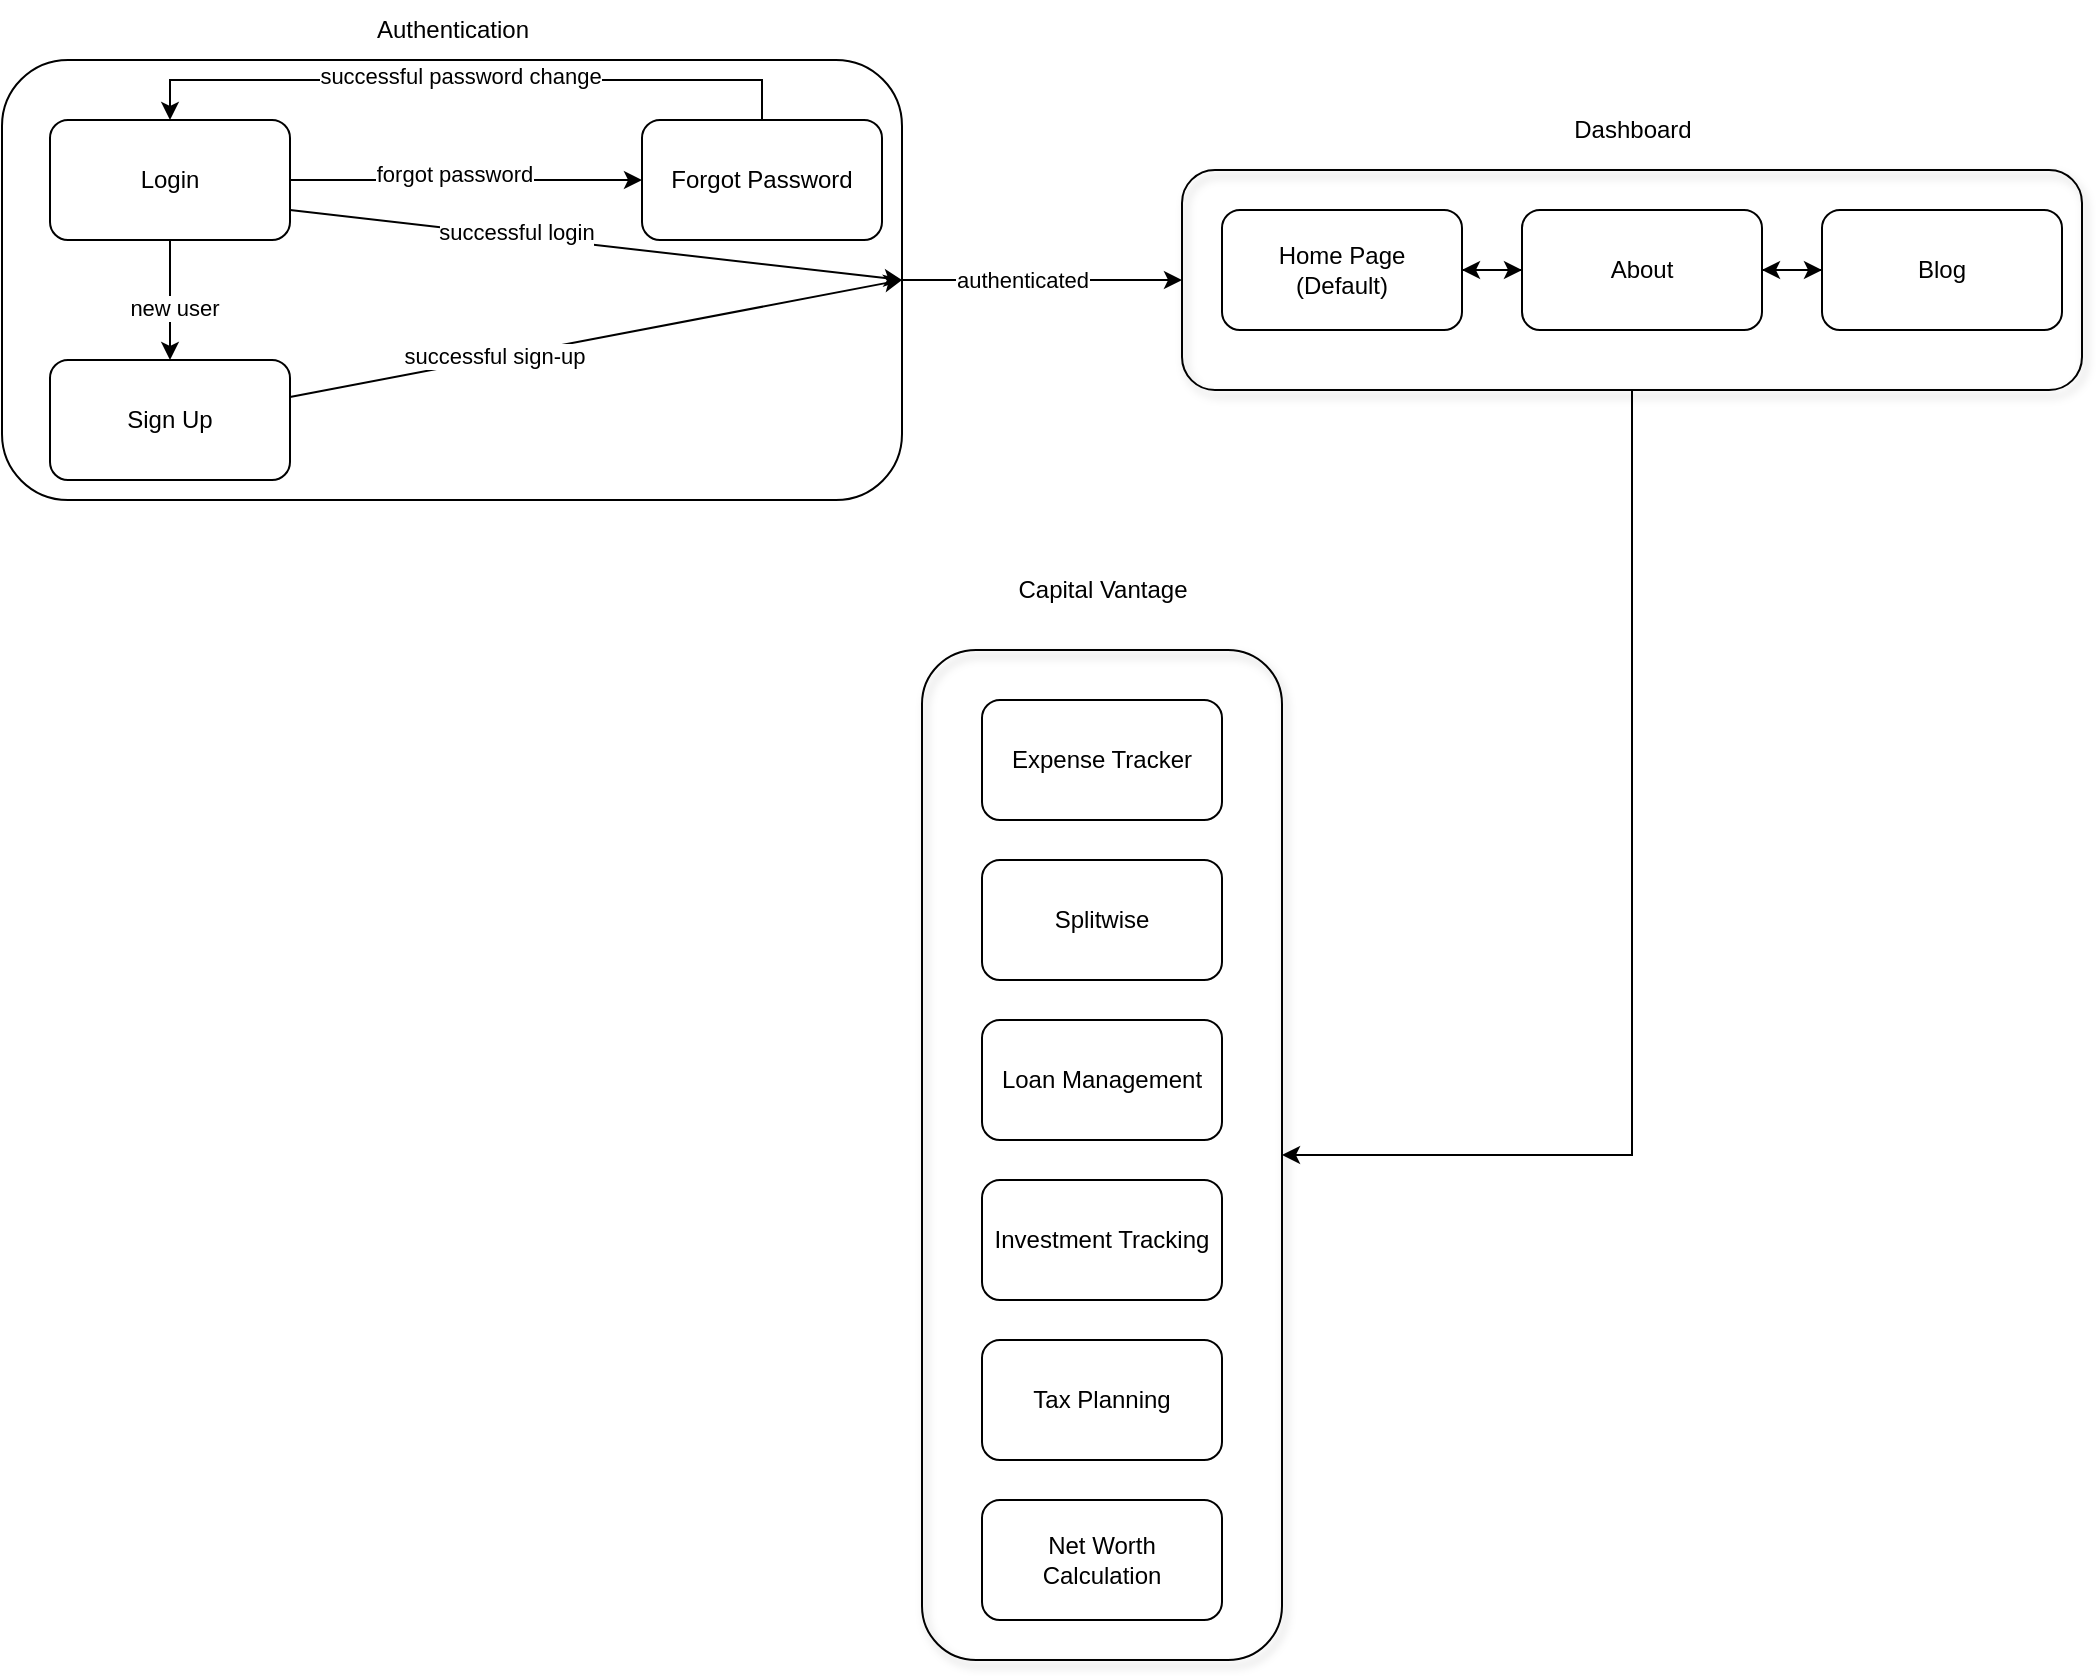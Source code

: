 <mxfile version="23.1.0" type="device">
  <diagram id="C5RBs43oDa-KdzZeNtuy" name="Page-1">
    <mxGraphModel dx="1615" dy="869" grid="1" gridSize="10" guides="1" tooltips="1" connect="1" arrows="1" fold="1" page="1" pageScale="1" pageWidth="827" pageHeight="1169" math="0" shadow="0">
      <root>
        <mxCell id="WIyWlLk6GJQsqaUBKTNV-0" />
        <mxCell id="WIyWlLk6GJQsqaUBKTNV-1" parent="WIyWlLk6GJQsqaUBKTNV-0" />
        <mxCell id="3ZGoFohnCdRH7dETP_ux-64" value="" style="rounded=1;whiteSpace=wrap;html=1;gradientColor=none;fillColor=none;strokeColor=default;shadow=1;" parent="WIyWlLk6GJQsqaUBKTNV-1" vertex="1">
          <mxGeometry x="790" y="495" width="180" height="505" as="geometry" />
        </mxCell>
        <mxCell id="AIGyyiW4gbHcM1tNq7d8-0" style="edgeStyle=orthogonalEdgeStyle;rounded=0;orthogonalLoop=1;jettySize=auto;html=1;entryX=1;entryY=0.5;entryDx=0;entryDy=0;" edge="1" parent="WIyWlLk6GJQsqaUBKTNV-1" source="3ZGoFohnCdRH7dETP_ux-25" target="3ZGoFohnCdRH7dETP_ux-64">
          <mxGeometry relative="1" as="geometry" />
        </mxCell>
        <mxCell id="3ZGoFohnCdRH7dETP_ux-25" value="" style="rounded=1;whiteSpace=wrap;html=1;gradientColor=none;fillColor=none;strokeColor=default;shadow=1;" parent="WIyWlLk6GJQsqaUBKTNV-1" vertex="1">
          <mxGeometry x="920" y="255" width="450" height="110" as="geometry" />
        </mxCell>
        <mxCell id="3ZGoFohnCdRH7dETP_ux-31" style="edgeStyle=orthogonalEdgeStyle;rounded=0;orthogonalLoop=1;jettySize=auto;html=1;entryX=0;entryY=0.5;entryDx=0;entryDy=0;" parent="WIyWlLk6GJQsqaUBKTNV-1" source="3ZGoFohnCdRH7dETP_ux-14" target="3ZGoFohnCdRH7dETP_ux-25" edge="1">
          <mxGeometry relative="1" as="geometry" />
        </mxCell>
        <mxCell id="3ZGoFohnCdRH7dETP_ux-37" value="authenticated" style="edgeLabel;html=1;align=center;verticalAlign=middle;resizable=0;points=[];" parent="3ZGoFohnCdRH7dETP_ux-31" vertex="1" connectable="0">
          <mxGeometry x="-0.143" y="-2" relative="1" as="geometry">
            <mxPoint y="-2" as="offset" />
          </mxGeometry>
        </mxCell>
        <mxCell id="3ZGoFohnCdRH7dETP_ux-14" value="" style="rounded=1;whiteSpace=wrap;html=1;gradientColor=none;fillColor=none;strokeColor=default;" parent="WIyWlLk6GJQsqaUBKTNV-1" vertex="1">
          <mxGeometry x="330" y="200" width="450" height="220" as="geometry" />
        </mxCell>
        <mxCell id="3ZGoFohnCdRH7dETP_ux-17" style="edgeStyle=orthogonalEdgeStyle;rounded=0;orthogonalLoop=1;jettySize=auto;html=1;entryX=0.5;entryY=0;entryDx=0;entryDy=0;" parent="WIyWlLk6GJQsqaUBKTNV-1" source="Bg05Lsto_1UsICP-aghn-0" target="Bg05Lsto_1UsICP-aghn-1" edge="1">
          <mxGeometry relative="1" as="geometry" />
        </mxCell>
        <mxCell id="3ZGoFohnCdRH7dETP_ux-19" value="new user" style="edgeLabel;html=1;align=center;verticalAlign=middle;resizable=0;points=[];" parent="3ZGoFohnCdRH7dETP_ux-17" vertex="1" connectable="0">
          <mxGeometry x="0.112" y="2" relative="1" as="geometry">
            <mxPoint as="offset" />
          </mxGeometry>
        </mxCell>
        <mxCell id="3ZGoFohnCdRH7dETP_ux-21" style="rounded=0;orthogonalLoop=1;jettySize=auto;html=1;" parent="WIyWlLk6GJQsqaUBKTNV-1" source="Bg05Lsto_1UsICP-aghn-0" target="3ZGoFohnCdRH7dETP_ux-20" edge="1">
          <mxGeometry relative="1" as="geometry" />
        </mxCell>
        <mxCell id="3ZGoFohnCdRH7dETP_ux-22" value="forgot password" style="edgeLabel;html=1;align=center;verticalAlign=middle;resizable=0;points=[];" parent="3ZGoFohnCdRH7dETP_ux-21" vertex="1" connectable="0">
          <mxGeometry x="-0.068" y="3" relative="1" as="geometry">
            <mxPoint as="offset" />
          </mxGeometry>
        </mxCell>
        <mxCell id="3ZGoFohnCdRH7dETP_ux-40" style="rounded=0;orthogonalLoop=1;jettySize=auto;html=1;entryX=1;entryY=0.5;entryDx=0;entryDy=0;exitX=1;exitY=0.75;exitDx=0;exitDy=0;" parent="WIyWlLk6GJQsqaUBKTNV-1" source="Bg05Lsto_1UsICP-aghn-0" target="3ZGoFohnCdRH7dETP_ux-14" edge="1">
          <mxGeometry relative="1" as="geometry" />
        </mxCell>
        <mxCell id="3ZGoFohnCdRH7dETP_ux-41" value="successful login" style="edgeLabel;html=1;align=center;verticalAlign=middle;resizable=0;points=[];" parent="3ZGoFohnCdRH7dETP_ux-40" vertex="1" connectable="0">
          <mxGeometry x="-0.263" y="-1" relative="1" as="geometry">
            <mxPoint y="-3" as="offset" />
          </mxGeometry>
        </mxCell>
        <mxCell id="Bg05Lsto_1UsICP-aghn-0" value="Login" style="rounded=1;whiteSpace=wrap;html=1;" parent="WIyWlLk6GJQsqaUBKTNV-1" vertex="1">
          <mxGeometry x="354" y="230" width="120" height="60" as="geometry" />
        </mxCell>
        <mxCell id="3ZGoFohnCdRH7dETP_ux-39" style="rounded=0;orthogonalLoop=1;jettySize=auto;html=1;entryX=1;entryY=0.5;entryDx=0;entryDy=0;" parent="WIyWlLk6GJQsqaUBKTNV-1" source="Bg05Lsto_1UsICP-aghn-1" target="3ZGoFohnCdRH7dETP_ux-14" edge="1">
          <mxGeometry relative="1" as="geometry" />
        </mxCell>
        <mxCell id="3ZGoFohnCdRH7dETP_ux-42" value="successful sign-up" style="edgeLabel;html=1;align=center;verticalAlign=middle;resizable=0;points=[];" parent="3ZGoFohnCdRH7dETP_ux-39" vertex="1" connectable="0">
          <mxGeometry x="-0.333" y="1" relative="1" as="geometry">
            <mxPoint as="offset" />
          </mxGeometry>
        </mxCell>
        <mxCell id="Bg05Lsto_1UsICP-aghn-1" value="Sign Up" style="rounded=1;whiteSpace=wrap;html=1;" parent="WIyWlLk6GJQsqaUBKTNV-1" vertex="1">
          <mxGeometry x="354" y="350" width="120" height="60" as="geometry" />
        </mxCell>
        <mxCell id="3ZGoFohnCdRH7dETP_ux-33" style="edgeStyle=orthogonalEdgeStyle;rounded=0;orthogonalLoop=1;jettySize=auto;html=1;entryX=0;entryY=0.5;entryDx=0;entryDy=0;" parent="WIyWlLk6GJQsqaUBKTNV-1" source="3ZGoFohnCdRH7dETP_ux-0" target="3ZGoFohnCdRH7dETP_ux-12" edge="1">
          <mxGeometry relative="1" as="geometry" />
        </mxCell>
        <mxCell id="3ZGoFohnCdRH7dETP_ux-0" value="Home Page&lt;br&gt;(Default)" style="rounded=1;whiteSpace=wrap;html=1;" parent="WIyWlLk6GJQsqaUBKTNV-1" vertex="1">
          <mxGeometry x="940" y="275" width="120" height="60" as="geometry" />
        </mxCell>
        <mxCell id="3ZGoFohnCdRH7dETP_ux-1" value="Expense Tracker" style="rounded=1;whiteSpace=wrap;html=1;" parent="WIyWlLk6GJQsqaUBKTNV-1" vertex="1">
          <mxGeometry x="820" y="520" width="120" height="60" as="geometry" />
        </mxCell>
        <mxCell id="3ZGoFohnCdRH7dETP_ux-2" value="Splitwise" style="rounded=1;whiteSpace=wrap;html=1;" parent="WIyWlLk6GJQsqaUBKTNV-1" vertex="1">
          <mxGeometry x="820" y="600" width="120" height="60" as="geometry" />
        </mxCell>
        <mxCell id="3ZGoFohnCdRH7dETP_ux-3" value="Loan Management" style="rounded=1;whiteSpace=wrap;html=1;" parent="WIyWlLk6GJQsqaUBKTNV-1" vertex="1">
          <mxGeometry x="820" y="680" width="120" height="60" as="geometry" />
        </mxCell>
        <mxCell id="3ZGoFohnCdRH7dETP_ux-4" value="Investment Tracking" style="rounded=1;whiteSpace=wrap;html=1;" parent="WIyWlLk6GJQsqaUBKTNV-1" vertex="1">
          <mxGeometry x="820" y="760" width="120" height="60" as="geometry" />
        </mxCell>
        <mxCell id="3ZGoFohnCdRH7dETP_ux-5" value="Tax Planning" style="rounded=1;whiteSpace=wrap;html=1;" parent="WIyWlLk6GJQsqaUBKTNV-1" vertex="1">
          <mxGeometry x="820" y="840" width="120" height="60" as="geometry" />
        </mxCell>
        <mxCell id="3ZGoFohnCdRH7dETP_ux-6" value="Net Worth&lt;br&gt;Calculation" style="rounded=1;whiteSpace=wrap;html=1;" parent="WIyWlLk6GJQsqaUBKTNV-1" vertex="1">
          <mxGeometry x="820" y="920" width="120" height="60" as="geometry" />
        </mxCell>
        <mxCell id="3ZGoFohnCdRH7dETP_ux-36" style="edgeStyle=orthogonalEdgeStyle;rounded=0;orthogonalLoop=1;jettySize=auto;html=1;entryX=1;entryY=0.5;entryDx=0;entryDy=0;" parent="WIyWlLk6GJQsqaUBKTNV-1" source="3ZGoFohnCdRH7dETP_ux-8" target="3ZGoFohnCdRH7dETP_ux-12" edge="1">
          <mxGeometry relative="1" as="geometry" />
        </mxCell>
        <mxCell id="3ZGoFohnCdRH7dETP_ux-8" value="Blog" style="rounded=1;whiteSpace=wrap;html=1;" parent="WIyWlLk6GJQsqaUBKTNV-1" vertex="1">
          <mxGeometry x="1240" y="275" width="120" height="60" as="geometry" />
        </mxCell>
        <mxCell id="3ZGoFohnCdRH7dETP_ux-34" style="edgeStyle=orthogonalEdgeStyle;rounded=0;orthogonalLoop=1;jettySize=auto;html=1;entryX=0;entryY=0.5;entryDx=0;entryDy=0;" parent="WIyWlLk6GJQsqaUBKTNV-1" source="3ZGoFohnCdRH7dETP_ux-12" target="3ZGoFohnCdRH7dETP_ux-8" edge="1">
          <mxGeometry relative="1" as="geometry" />
        </mxCell>
        <mxCell id="3ZGoFohnCdRH7dETP_ux-35" style="edgeStyle=orthogonalEdgeStyle;rounded=0;orthogonalLoop=1;jettySize=auto;html=1;" parent="WIyWlLk6GJQsqaUBKTNV-1" source="3ZGoFohnCdRH7dETP_ux-12" target="3ZGoFohnCdRH7dETP_ux-0" edge="1">
          <mxGeometry relative="1" as="geometry" />
        </mxCell>
        <mxCell id="3ZGoFohnCdRH7dETP_ux-12" value="About" style="rounded=1;whiteSpace=wrap;html=1;" parent="WIyWlLk6GJQsqaUBKTNV-1" vertex="1">
          <mxGeometry x="1090" y="275" width="120" height="60" as="geometry" />
        </mxCell>
        <mxCell id="3ZGoFohnCdRH7dETP_ux-43" style="edgeStyle=elbowEdgeStyle;rounded=0;orthogonalLoop=1;jettySize=auto;html=1;entryX=0.5;entryY=0;entryDx=0;entryDy=0;elbow=vertical;exitX=0.5;exitY=0;exitDx=0;exitDy=0;" parent="WIyWlLk6GJQsqaUBKTNV-1" source="3ZGoFohnCdRH7dETP_ux-20" target="Bg05Lsto_1UsICP-aghn-0" edge="1">
          <mxGeometry relative="1" as="geometry">
            <mxPoint x="709" y="220" as="sourcePoint" />
            <mxPoint x="413" y="220" as="targetPoint" />
            <Array as="points">
              <mxPoint x="560" y="210" />
            </Array>
          </mxGeometry>
        </mxCell>
        <mxCell id="3ZGoFohnCdRH7dETP_ux-44" value="successful password change" style="edgeLabel;html=1;align=center;verticalAlign=middle;resizable=0;points=[];" parent="3ZGoFohnCdRH7dETP_ux-43" vertex="1" connectable="0">
          <mxGeometry x="0.066" y="-2" relative="1" as="geometry">
            <mxPoint x="8" as="offset" />
          </mxGeometry>
        </mxCell>
        <mxCell id="3ZGoFohnCdRH7dETP_ux-20" value="Forgot Password" style="rounded=1;whiteSpace=wrap;html=1;" parent="WIyWlLk6GJQsqaUBKTNV-1" vertex="1">
          <mxGeometry x="650" y="230" width="120" height="60" as="geometry" />
        </mxCell>
        <mxCell id="3ZGoFohnCdRH7dETP_ux-23" value="Authentication" style="text;html=1;align=center;verticalAlign=middle;resizable=0;points=[];autosize=1;strokeColor=none;fillColor=none;" parent="WIyWlLk6GJQsqaUBKTNV-1" vertex="1">
          <mxGeometry x="505" y="170" width="100" height="30" as="geometry" />
        </mxCell>
        <mxCell id="3ZGoFohnCdRH7dETP_ux-29" value="Dashboard" style="text;html=1;align=center;verticalAlign=middle;resizable=0;points=[];autosize=1;strokeColor=none;fillColor=none;" parent="WIyWlLk6GJQsqaUBKTNV-1" vertex="1">
          <mxGeometry x="1105" y="220" width="80" height="30" as="geometry" />
        </mxCell>
        <mxCell id="3ZGoFohnCdRH7dETP_ux-65" value="Capital Vantage" style="text;html=1;align=center;verticalAlign=middle;resizable=0;points=[];autosize=1;strokeColor=none;fillColor=none;" parent="WIyWlLk6GJQsqaUBKTNV-1" vertex="1">
          <mxGeometry x="825" y="450" width="110" height="30" as="geometry" />
        </mxCell>
      </root>
    </mxGraphModel>
  </diagram>
</mxfile>
